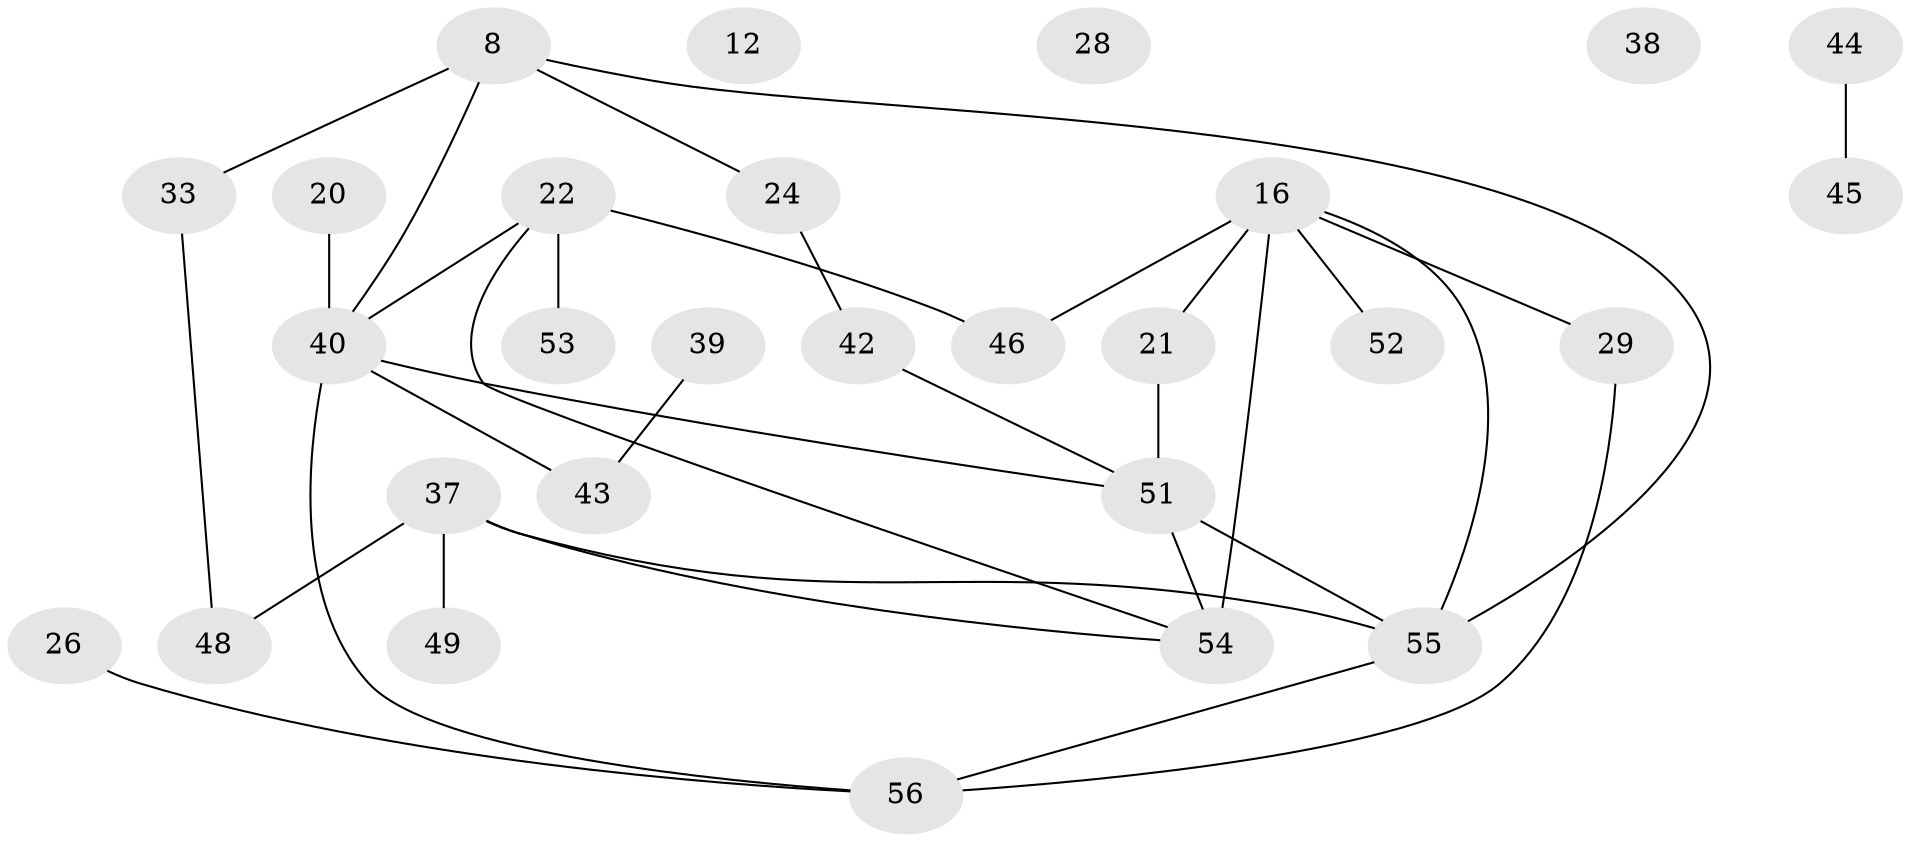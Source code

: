 // original degree distribution, {3: 0.30357142857142855, 5: 0.08928571428571429, 2: 0.25, 1: 0.21428571428571427, 0: 0.05357142857142857, 4: 0.08928571428571429}
// Generated by graph-tools (version 1.1) at 2025/39/03/09/25 04:39:45]
// undirected, 28 vertices, 33 edges
graph export_dot {
graph [start="1"]
  node [color=gray90,style=filled];
  8 [super="+6"];
  12;
  16 [super="+4+5+3"];
  20;
  21;
  22;
  24;
  26;
  28;
  29;
  33 [super="+18+23"];
  37 [super="+1+30+15"];
  38;
  39;
  40 [super="+17+36"];
  42;
  43;
  44 [super="+9"];
  45;
  46 [super="+41"];
  48;
  49;
  51 [super="+35+27"];
  52;
  53;
  54 [super="+50+47"];
  55 [super="+13"];
  56;
  8 -- 33;
  8 -- 40 [weight=2];
  8 -- 24;
  8 -- 55 [weight=2];
  16 -- 29 [weight=2];
  16 -- 52;
  16 -- 21 [weight=2];
  16 -- 54 [weight=3];
  16 -- 46 [weight=2];
  16 -- 55;
  20 -- 40;
  21 -- 51;
  22 -- 53;
  22 -- 54;
  22 -- 46;
  22 -- 40;
  24 -- 42;
  26 -- 56;
  29 -- 56;
  33 -- 48;
  37 -- 48;
  37 -- 49;
  37 -- 55;
  37 -- 54;
  39 -- 43;
  40 -- 43;
  40 -- 56;
  40 -- 51;
  42 -- 51;
  44 -- 45;
  51 -- 54;
  51 -- 55;
  55 -- 56;
}
